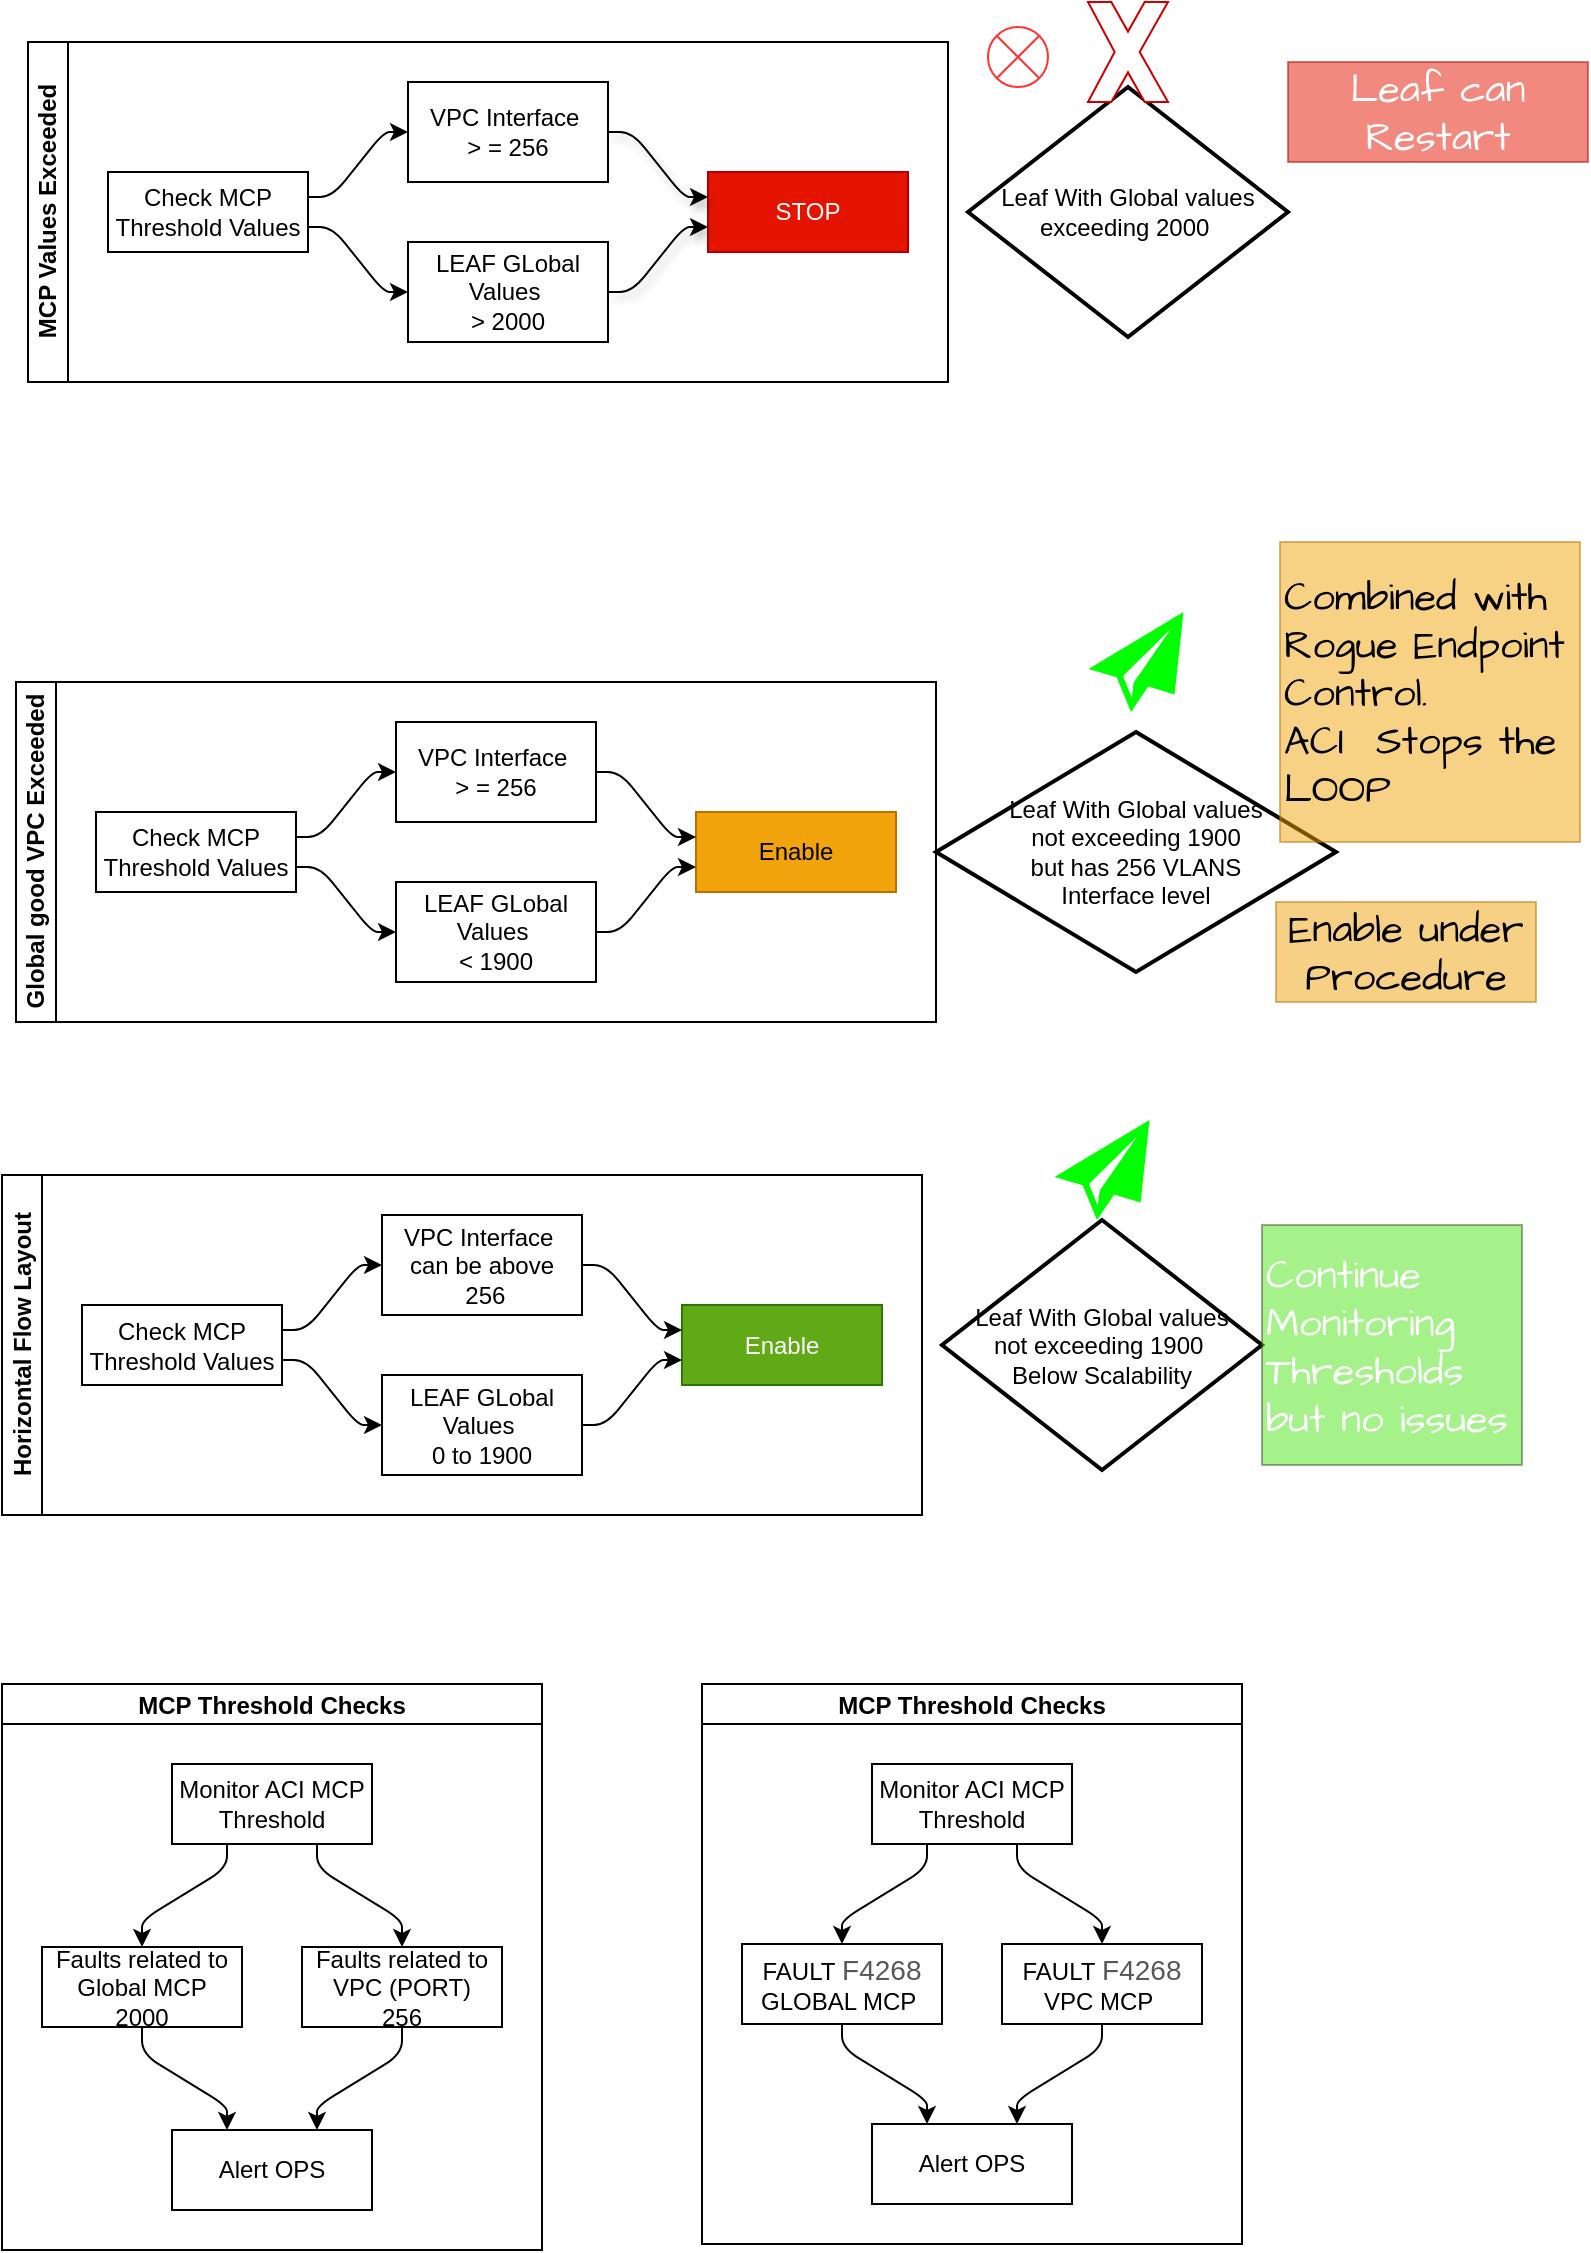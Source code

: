 <mxfile><diagram id="Rkp0qt3_4Z8iQXbZCkVF" name="Page-1"><mxGraphModel dx="1196" dy="450" grid="0" gridSize="10" guides="0" tooltips="1" connect="1" arrows="1" fold="1" page="1" pageScale="1" pageWidth="827" pageHeight="1169" math="0" shadow="0"><root><mxCell id="0"/><mxCell id="1" parent="0"/><mxCell id="2" value="MCP Values Exceeded" style="swimlane;html=1;startSize=20;horizontal=0;childLayout=flowLayout;flowOrientation=west;resizable=0;interRankCellSpacing=50;containerType=tree;fontSize=12;" parent="1" vertex="1"><mxGeometry x="40" y="40" width="460" height="170" as="geometry"/></mxCell><mxCell id="3" value="Check MCP Threshold Values" style="whiteSpace=wrap;html=1;" parent="2" vertex="1"><mxGeometry x="40" y="65" width="100" height="40" as="geometry"/></mxCell><mxCell id="4" value="VPC Interface&amp;nbsp;&lt;br&gt;&amp;gt; = 256" style="whiteSpace=wrap;html=1;" parent="2" vertex="1"><mxGeometry x="190" y="20" width="100" height="50" as="geometry"/></mxCell><mxCell id="5" value="" style="html=1;rounded=1;curved=0;sourcePerimeterSpacing=0;targetPerimeterSpacing=0;startSize=6;endSize=6;noEdgeStyle=1;orthogonal=1;" parent="2" source="3" target="4" edge="1"><mxGeometry relative="1" as="geometry"><Array as="points"><mxPoint x="152" y="77.5"/><mxPoint x="178" y="45"/></Array></mxGeometry></mxCell><mxCell id="6" value="LEAF GLobal Values&amp;nbsp;&lt;br&gt;&amp;gt; 2000" style="whiteSpace=wrap;html=1;" parent="2" vertex="1"><mxGeometry x="190" y="100" width="100" height="50" as="geometry"/></mxCell><mxCell id="7" value="" style="html=1;rounded=1;curved=0;sourcePerimeterSpacing=0;targetPerimeterSpacing=0;startSize=6;endSize=6;noEdgeStyle=1;orthogonal=1;" parent="2" source="3" target="6" edge="1"><mxGeometry relative="1" as="geometry"><Array as="points"><mxPoint x="152" y="92.5"/><mxPoint x="178" y="125"/></Array></mxGeometry></mxCell><mxCell id="8" value="STOP" style="whiteSpace=wrap;html=1;fillColor=#e51400;fontColor=#ffffff;strokeColor=#B20000;" parent="2" vertex="1"><mxGeometry x="340" y="65" width="100" height="40" as="geometry"/></mxCell><mxCell id="9" value="" style="html=1;rounded=1;curved=0;sourcePerimeterSpacing=0;targetPerimeterSpacing=0;startSize=6;endSize=6;noEdgeStyle=1;orthogonal=1;flowAnimation=0;shadow=1;" parent="2" source="4" target="8" edge="1"><mxGeometry relative="1" as="geometry"><Array as="points"><mxPoint x="302" y="45"/><mxPoint x="328" y="77.5"/></Array></mxGeometry></mxCell><mxCell id="10" value="" style="html=1;rounded=1;curved=0;sourcePerimeterSpacing=0;targetPerimeterSpacing=0;startSize=6;endSize=6;noEdgeStyle=1;orthogonal=1;flowAnimation=0;shadow=1;" parent="2" source="6" target="8" edge="1"><mxGeometry relative="1" as="geometry"><Array as="points"><mxPoint x="302" y="125"/><mxPoint x="328" y="92.5"/></Array></mxGeometry></mxCell><mxCell id="11" value="MCP Threshold Checks" style="swimlane;startSize=20;horizontal=1;childLayout=flowLayout;flowOrientation=north;resizable=0;interRankCellSpacing=50;containerType=tree;fontSize=12;" parent="1" vertex="1"><mxGeometry x="27" y="861" width="270" height="283" as="geometry"/></mxCell><mxCell id="12" value="Monitor ACI MCP Threshold" style="whiteSpace=wrap;html=1;" parent="11" vertex="1"><mxGeometry x="85" y="40" width="100" height="40" as="geometry"/></mxCell><mxCell id="13" value="Faults related to Global MCP&lt;br&gt;2000" style="whiteSpace=wrap;html=1;" parent="11" vertex="1"><mxGeometry x="20" y="131.5" width="100" height="40" as="geometry"/></mxCell><mxCell id="14" value="" style="html=1;rounded=1;curved=0;sourcePerimeterSpacing=0;targetPerimeterSpacing=0;startSize=6;endSize=6;noEdgeStyle=1;orthogonal=1;" parent="11" source="12" target="13" edge="1"><mxGeometry relative="1" as="geometry"><Array as="points"><mxPoint x="112.5" y="92"/><mxPoint x="70" y="118"/></Array></mxGeometry></mxCell><mxCell id="15" value="Faults related to VPC (PORT)&lt;br&gt;256" style="whiteSpace=wrap;html=1;" parent="11" vertex="1"><mxGeometry x="150" y="131.5" width="100" height="40" as="geometry"/></mxCell><mxCell id="16" value="" style="html=1;rounded=1;curved=0;sourcePerimeterSpacing=0;targetPerimeterSpacing=0;startSize=6;endSize=6;noEdgeStyle=1;orthogonal=1;" parent="11" source="12" target="15" edge="1"><mxGeometry relative="1" as="geometry"><Array as="points"><mxPoint x="157.5" y="92"/><mxPoint x="200" y="118"/></Array></mxGeometry></mxCell><mxCell id="17" value="Alert OPS" style="whiteSpace=wrap;html=1;" parent="11" vertex="1"><mxGeometry x="85" y="223" width="100" height="40" as="geometry"/></mxCell><mxCell id="18" value="" style="html=1;rounded=1;curved=0;sourcePerimeterSpacing=0;targetPerimeterSpacing=0;startSize=6;endSize=6;noEdgeStyle=1;orthogonal=1;" parent="11" source="13" target="17" edge="1"><mxGeometry relative="1" as="geometry"><Array as="points"><mxPoint x="70" y="185"/><mxPoint x="112.5" y="211"/></Array></mxGeometry></mxCell><mxCell id="19" value="" style="html=1;rounded=1;curved=0;sourcePerimeterSpacing=0;targetPerimeterSpacing=0;startSize=6;endSize=6;noEdgeStyle=1;orthogonal=1;" parent="11" source="15" target="17" edge="1"><mxGeometry relative="1" as="geometry"><Array as="points"><mxPoint x="200" y="185"/><mxPoint x="157.5" y="211"/></Array></mxGeometry></mxCell><mxCell id="21" value="" style="shape=sumEllipse;perimeter=ellipsePerimeter;whiteSpace=wrap;html=1;backgroundOutline=1;strokeColor=#FF3333;" parent="1" vertex="1"><mxGeometry x="520" y="32.5" width="30" height="30" as="geometry"/></mxCell><mxCell id="23" value="Leaf With Global values exceeding 2000&amp;nbsp;" style="strokeWidth=2;html=1;shape=mxgraph.flowchart.decision;whiteSpace=wrap;" parent="1" vertex="1"><mxGeometry x="510" y="62.5" width="160" height="125" as="geometry"/></mxCell><mxCell id="24" value="Global good VPC Exceeded" style="swimlane;html=1;startSize=20;horizontal=0;childLayout=flowLayout;flowOrientation=west;resizable=0;interRankCellSpacing=50;containerType=tree;fontSize=12;" parent="1" vertex="1"><mxGeometry x="34" y="360" width="460" height="170" as="geometry"/></mxCell><mxCell id="25" value="Check MCP Threshold Values" style="whiteSpace=wrap;html=1;" parent="24" vertex="1"><mxGeometry x="40" y="65" width="100" height="40" as="geometry"/></mxCell><mxCell id="26" value="VPC Interface&amp;nbsp;&lt;br&gt;&amp;gt; = 256" style="whiteSpace=wrap;html=1;" parent="24" vertex="1"><mxGeometry x="190" y="20" width="100" height="50" as="geometry"/></mxCell><mxCell id="27" value="" style="html=1;rounded=1;curved=0;sourcePerimeterSpacing=0;targetPerimeterSpacing=0;startSize=6;endSize=6;noEdgeStyle=1;orthogonal=1;" parent="24" source="25" target="26" edge="1"><mxGeometry relative="1" as="geometry"><Array as="points"><mxPoint x="152" y="77.5"/><mxPoint x="178" y="45"/></Array></mxGeometry></mxCell><mxCell id="28" value="LEAF GLobal Values&amp;nbsp;&lt;br&gt;&amp;lt; 1900" style="whiteSpace=wrap;html=1;" parent="24" vertex="1"><mxGeometry x="190" y="100" width="100" height="50" as="geometry"/></mxCell><mxCell id="29" value="" style="html=1;rounded=1;curved=0;sourcePerimeterSpacing=0;targetPerimeterSpacing=0;startSize=6;endSize=6;noEdgeStyle=1;orthogonal=1;" parent="24" source="25" target="28" edge="1"><mxGeometry relative="1" as="geometry"><Array as="points"><mxPoint x="152" y="92.5"/><mxPoint x="178" y="125"/></Array></mxGeometry></mxCell><mxCell id="30" value="Enable" style="whiteSpace=wrap;html=1;fillColor=#f0a30a;fontColor=#000000;strokeColor=#BD7000;" parent="24" vertex="1"><mxGeometry x="340" y="65" width="100" height="40" as="geometry"/></mxCell><mxCell id="31" value="" style="html=1;rounded=1;curved=0;sourcePerimeterSpacing=0;targetPerimeterSpacing=0;startSize=6;endSize=6;noEdgeStyle=1;orthogonal=1;" parent="24" source="26" target="30" edge="1"><mxGeometry relative="1" as="geometry"><Array as="points"><mxPoint x="302" y="45"/><mxPoint x="328" y="77.5"/></Array></mxGeometry></mxCell><mxCell id="32" value="" style="html=1;rounded=1;curved=0;sourcePerimeterSpacing=0;targetPerimeterSpacing=0;startSize=6;endSize=6;noEdgeStyle=1;orthogonal=1;" parent="24" source="28" target="30" edge="1"><mxGeometry relative="1" as="geometry"><Array as="points"><mxPoint x="302" y="125"/><mxPoint x="328" y="92.5"/></Array></mxGeometry></mxCell><mxCell id="33" value="Leaf With Global values &lt;br&gt;not exceeding 1900&lt;br&gt;but has 256 VLANS&lt;br&gt;Interface level" style="strokeWidth=2;html=1;shape=mxgraph.flowchart.decision;whiteSpace=wrap;" parent="1" vertex="1"><mxGeometry x="494" y="385" width="200" height="120" as="geometry"/></mxCell><mxCell id="34" value="" style="verticalLabelPosition=bottom;verticalAlign=top;html=1;shape=mxgraph.basic.x;strokeColor=#CC0000;" parent="1" vertex="1"><mxGeometry x="570" y="20" width="40" height="50" as="geometry"/></mxCell><mxCell id="35" value="" style="verticalLabelPosition=bottom;sketch=0;html=1;fillColor=#00FF00;strokeColor=none;verticalAlign=top;pointerEvents=1;align=center;shape=mxgraph.cisco_safe.people_places_things_icons.icon11;" parent="1" vertex="1"><mxGeometry x="570.25" y="325" width="47.5" height="50" as="geometry"/></mxCell><mxCell id="36" value="Horizontal Flow Layout" style="swimlane;html=1;startSize=20;horizontal=0;childLayout=flowLayout;flowOrientation=west;resizable=0;interRankCellSpacing=50;containerType=tree;fontSize=12;" parent="1" vertex="1"><mxGeometry x="27" y="606.5" width="460" height="170" as="geometry"/></mxCell><mxCell id="37" value="Check MCP Threshold Values" style="whiteSpace=wrap;html=1;" parent="36" vertex="1"><mxGeometry x="40" y="65" width="100" height="40" as="geometry"/></mxCell><mxCell id="38" value="VPC Interface&amp;nbsp;&lt;br&gt;can be above&lt;br&gt;&amp;nbsp;256" style="whiteSpace=wrap;html=1;" parent="36" vertex="1"><mxGeometry x="190" y="20" width="100" height="50" as="geometry"/></mxCell><mxCell id="39" value="" style="html=1;rounded=1;curved=0;sourcePerimeterSpacing=0;targetPerimeterSpacing=0;startSize=6;endSize=6;noEdgeStyle=1;orthogonal=1;" parent="36" source="37" target="38" edge="1"><mxGeometry relative="1" as="geometry"><Array as="points"><mxPoint x="152" y="77.5"/><mxPoint x="178" y="45"/></Array></mxGeometry></mxCell><mxCell id="40" value="LEAF GLobal Values&amp;nbsp;&lt;br&gt;0 to 1900" style="whiteSpace=wrap;html=1;" parent="36" vertex="1"><mxGeometry x="190" y="100" width="100" height="50" as="geometry"/></mxCell><mxCell id="41" value="" style="html=1;rounded=1;curved=0;sourcePerimeterSpacing=0;targetPerimeterSpacing=0;startSize=6;endSize=6;noEdgeStyle=1;orthogonal=1;" parent="36" source="37" target="40" edge="1"><mxGeometry relative="1" as="geometry"><Array as="points"><mxPoint x="152" y="92.5"/><mxPoint x="178" y="125"/></Array></mxGeometry></mxCell><mxCell id="42" value="Enable" style="whiteSpace=wrap;html=1;fillColor=#60a917;fontColor=#ffffff;strokeColor=#2D7600;" parent="36" vertex="1"><mxGeometry x="340" y="65" width="100" height="40" as="geometry"/></mxCell><mxCell id="43" value="" style="html=1;rounded=1;curved=0;sourcePerimeterSpacing=0;targetPerimeterSpacing=0;startSize=6;endSize=6;noEdgeStyle=1;orthogonal=1;" parent="36" source="38" target="42" edge="1"><mxGeometry relative="1" as="geometry"><Array as="points"><mxPoint x="302" y="45"/><mxPoint x="328" y="77.5"/></Array></mxGeometry></mxCell><mxCell id="44" value="" style="html=1;rounded=1;curved=0;sourcePerimeterSpacing=0;targetPerimeterSpacing=0;startSize=6;endSize=6;noEdgeStyle=1;orthogonal=1;" parent="36" source="40" target="42" edge="1"><mxGeometry relative="1" as="geometry"><Array as="points"><mxPoint x="302" y="125"/><mxPoint x="328" y="92.5"/></Array></mxGeometry></mxCell><mxCell id="45" value="Leaf With Global values &lt;br&gt;not exceeding 1900&amp;nbsp;&lt;br&gt;Below Scalability" style="strokeWidth=2;html=1;shape=mxgraph.flowchart.decision;whiteSpace=wrap;" parent="1" vertex="1"><mxGeometry x="497" y="629" width="160" height="125" as="geometry"/></mxCell><mxCell id="46" value="" style="verticalLabelPosition=bottom;sketch=0;html=1;fillColor=#00FF00;strokeColor=none;verticalAlign=top;pointerEvents=1;align=center;shape=mxgraph.cisco_safe.people_places_things_icons.icon11;" parent="1" vertex="1"><mxGeometry x="553.25" y="579" width="47.5" height="50" as="geometry"/></mxCell><mxCell id="76" value="Enable under Procedure" style="text;strokeColor=#BD7000;align=center;fillColor=#EDA10A;html=1;verticalAlign=middle;whiteSpace=wrap;rounded=0;sketch=0;hachureGap=4;jiggle=2;curveFitting=1;fontFamily=Architects Daughter;fontSource=https%3A%2F%2Ffonts.googleapis.com%2Fcss%3Ffamily%3DArchitects%2BDaughter;fontSize=20;fontColor=#000000;opacity=50;" parent="1" vertex="1"><mxGeometry x="664" y="470" width="130" height="50" as="geometry"/></mxCell><mxCell id="ddLN-JUWqXe3oH10qKY--76" value="MCP Threshold Checks" style="swimlane;startSize=20;horizontal=1;childLayout=flowLayout;flowOrientation=north;resizable=0;interRankCellSpacing=50;containerType=tree;fontSize=12;" parent="1" vertex="1"><mxGeometry x="377" y="861" width="270" height="280" as="geometry"/></mxCell><mxCell id="ddLN-JUWqXe3oH10qKY--77" value="Monitor ACI MCP Threshold" style="whiteSpace=wrap;html=1;" parent="ddLN-JUWqXe3oH10qKY--76" vertex="1"><mxGeometry x="85" y="40" width="100" height="40" as="geometry"/></mxCell><mxCell id="ddLN-JUWqXe3oH10qKY--78" value="FAULT&amp;nbsp;&lt;span style=&quot;color: rgb(88, 88, 91); font-family: CiscoSans, Arial, sans-serif; font-size: 14px; text-align: start; background-color: rgb(255, 255, 255);&quot;&gt;F4268&lt;/span&gt;&lt;br&gt;GLOBAL MCP&amp;nbsp;" style="whiteSpace=wrap;html=1;" parent="ddLN-JUWqXe3oH10qKY--76" vertex="1"><mxGeometry x="20" y="130" width="100" height="40" as="geometry"/></mxCell><mxCell id="ddLN-JUWqXe3oH10qKY--79" value="" style="html=1;rounded=1;curved=0;sourcePerimeterSpacing=0;targetPerimeterSpacing=0;startSize=6;endSize=6;noEdgeStyle=1;orthogonal=1;" parent="ddLN-JUWqXe3oH10qKY--76" source="ddLN-JUWqXe3oH10qKY--77" target="ddLN-JUWqXe3oH10qKY--78" edge="1"><mxGeometry relative="1" as="geometry"><Array as="points"><mxPoint x="112.5" y="92"/><mxPoint x="70" y="118"/></Array></mxGeometry></mxCell><mxCell id="ddLN-JUWqXe3oH10qKY--80" value="FAULT&amp;nbsp;&lt;span style=&quot;color: rgb(88, 88, 91); font-family: CiscoSans, Arial, sans-serif; font-size: 14px; text-align: start; background-color: rgb(255, 255, 255);&quot;&gt;F4268&lt;/span&gt;&lt;br style=&quot;border-color: var(--border-color);&quot;&gt;VPC MCP&amp;nbsp;" style="whiteSpace=wrap;html=1;" parent="ddLN-JUWqXe3oH10qKY--76" vertex="1"><mxGeometry x="150" y="130" width="100" height="40" as="geometry"/></mxCell><mxCell id="ddLN-JUWqXe3oH10qKY--81" value="" style="html=1;rounded=1;curved=0;sourcePerimeterSpacing=0;targetPerimeterSpacing=0;startSize=6;endSize=6;noEdgeStyle=1;orthogonal=1;" parent="ddLN-JUWqXe3oH10qKY--76" source="ddLN-JUWqXe3oH10qKY--77" target="ddLN-JUWqXe3oH10qKY--80" edge="1"><mxGeometry relative="1" as="geometry"><Array as="points"><mxPoint x="157.5" y="92"/><mxPoint x="200" y="118"/></Array></mxGeometry></mxCell><mxCell id="ddLN-JUWqXe3oH10qKY--82" value="Alert OPS" style="whiteSpace=wrap;html=1;" parent="ddLN-JUWqXe3oH10qKY--76" vertex="1"><mxGeometry x="85" y="220" width="100" height="40" as="geometry"/></mxCell><mxCell id="ddLN-JUWqXe3oH10qKY--83" value="" style="html=1;rounded=1;curved=0;sourcePerimeterSpacing=0;targetPerimeterSpacing=0;startSize=6;endSize=6;noEdgeStyle=1;orthogonal=1;" parent="ddLN-JUWqXe3oH10qKY--76" source="ddLN-JUWqXe3oH10qKY--78" target="ddLN-JUWqXe3oH10qKY--82" edge="1"><mxGeometry relative="1" as="geometry"><Array as="points"><mxPoint x="70" y="182"/><mxPoint x="112.5" y="208"/></Array></mxGeometry></mxCell><mxCell id="ddLN-JUWqXe3oH10qKY--84" value="" style="html=1;rounded=1;curved=0;sourcePerimeterSpacing=0;targetPerimeterSpacing=0;startSize=6;endSize=6;noEdgeStyle=1;orthogonal=1;" parent="ddLN-JUWqXe3oH10qKY--76" source="ddLN-JUWqXe3oH10qKY--80" target="ddLN-JUWqXe3oH10qKY--82" edge="1"><mxGeometry relative="1" as="geometry"><Array as="points"><mxPoint x="200" y="182"/><mxPoint x="157.5" y="208"/></Array></mxGeometry></mxCell><mxCell id="ddLN-JUWqXe3oH10qKY--85" value="Leaf can Restart" style="text;strokeColor=#B20000;align=center;fillColor=#e51400;html=1;verticalAlign=middle;whiteSpace=wrap;rounded=0;shadow=0;sketch=0;hachureGap=4;jiggle=2;curveFitting=1;fontFamily=Architects Daughter;fontSource=https%3A%2F%2Ffonts.googleapis.com%2Fcss%3Ffamily%3DArchitects%2BDaughter;fontSize=20;fontColor=#ffffff;opacity=50;" parent="1" vertex="1"><mxGeometry x="670" y="50" width="150" height="50" as="geometry"/></mxCell><mxCell id="ddLN-JUWqXe3oH10qKY--86" value="Combined with Rogue Endpoint Control.&lt;br&gt;ACI&amp;nbsp; Stops the LOOP&amp;nbsp;&amp;nbsp;" style="text;strokeColor=#BD7000;align=left;fillColor=#f0a30a;html=1;verticalAlign=middle;whiteSpace=wrap;rounded=0;shadow=0;sketch=0;hachureGap=4;jiggle=2;curveFitting=1;fontFamily=Architects Daughter;fontSource=https%3A%2F%2Ffonts.googleapis.com%2Fcss%3Ffamily%3DArchitects%2BDaughter;fontSize=20;fontColor=#000000;opacity=50;fixDash=0;treeFolding=0;" parent="1" vertex="1"><mxGeometry x="666" y="290" width="150" height="150" as="geometry"/></mxCell><mxCell id="ddLN-JUWqXe3oH10qKY--87" value="Continue Monitoring Thresholds but no issues" style="text;strokeColor=#3A5431;align=left;fillColor=#4de619;html=1;verticalAlign=middle;whiteSpace=wrap;rounded=0;shadow=0;sketch=0;hachureGap=4;jiggle=2;curveFitting=1;fontFamily=Architects Daughter;fontSource=https%3A%2F%2Ffonts.googleapis.com%2Fcss%3Ffamily%3DArchitects%2BDaughter;fontSize=20;fontColor=#ffffff;opacity=50;labelBackgroundColor=none;metaEdit=0;" parent="1" vertex="1"><mxGeometry x="657" y="631.5" width="130" height="120" as="geometry"/></mxCell></root></mxGraphModel></diagram><diagram name="Copy of Page-1" id="qFIBa793NgGUiuVf8uDi"><mxGraphModel dx="1168" dy="705" grid="0" gridSize="10" guides="1" tooltips="1" connect="1" arrows="1" fold="1" page="1" pageScale="1" pageWidth="827" pageHeight="1169" math="0" shadow="0"><root><mxCell id="A6FvFluugF8piQzUV_nY-0"/><mxCell id="A6FvFluugF8piQzUV_nY-1" parent="A6FvFluugF8piQzUV_nY-0"/><mxCell id="A6FvFluugF8piQzUV_nY-11" value="MCP Threshold Checks" style="swimlane;startSize=20;horizontal=1;childLayout=flowLayout;flowOrientation=north;resizable=0;interRankCellSpacing=50;containerType=tree;fontSize=12;" vertex="1" parent="A6FvFluugF8piQzUV_nY-1"><mxGeometry x="40" y="350" width="270" height="280" as="geometry"/></mxCell><mxCell id="A6FvFluugF8piQzUV_nY-12" value="Monitor ACI MCP Threshold" style="whiteSpace=wrap;html=1;" vertex="1" parent="A6FvFluugF8piQzUV_nY-11"><mxGeometry x="85" y="40" width="100" height="40" as="geometry"/></mxCell><mxCell id="A6FvFluugF8piQzUV_nY-13" value="Faults related to Global MCP" style="whiteSpace=wrap;html=1;" vertex="1" parent="A6FvFluugF8piQzUV_nY-11"><mxGeometry x="20" y="130" width="100" height="40" as="geometry"/></mxCell><mxCell id="A6FvFluugF8piQzUV_nY-14" value="" style="html=1;rounded=1;curved=0;sourcePerimeterSpacing=0;targetPerimeterSpacing=0;startSize=6;endSize=6;noEdgeStyle=1;orthogonal=1;" edge="1" parent="A6FvFluugF8piQzUV_nY-11" source="A6FvFluugF8piQzUV_nY-12" target="A6FvFluugF8piQzUV_nY-13"><mxGeometry relative="1" as="geometry"><Array as="points"><mxPoint x="112.5" y="92"/><mxPoint x="70" y="118"/></Array></mxGeometry></mxCell><mxCell id="A6FvFluugF8piQzUV_nY-15" value="Faults related to VPC (PORT)" style="whiteSpace=wrap;html=1;" vertex="1" parent="A6FvFluugF8piQzUV_nY-11"><mxGeometry x="150" y="130" width="100" height="40" as="geometry"/></mxCell><mxCell id="A6FvFluugF8piQzUV_nY-16" value="" style="html=1;rounded=1;curved=0;sourcePerimeterSpacing=0;targetPerimeterSpacing=0;startSize=6;endSize=6;noEdgeStyle=1;orthogonal=1;" edge="1" parent="A6FvFluugF8piQzUV_nY-11" source="A6FvFluugF8piQzUV_nY-12" target="A6FvFluugF8piQzUV_nY-15"><mxGeometry relative="1" as="geometry"><Array as="points"><mxPoint x="157.5" y="92"/><mxPoint x="200" y="118"/></Array></mxGeometry></mxCell><mxCell id="A6FvFluugF8piQzUV_nY-17" value="Alert OPS" style="whiteSpace=wrap;html=1;" vertex="1" parent="A6FvFluugF8piQzUV_nY-11"><mxGeometry x="85" y="220" width="100" height="40" as="geometry"/></mxCell><mxCell id="A6FvFluugF8piQzUV_nY-18" value="" style="html=1;rounded=1;curved=0;sourcePerimeterSpacing=0;targetPerimeterSpacing=0;startSize=6;endSize=6;noEdgeStyle=1;orthogonal=1;" edge="1" parent="A6FvFluugF8piQzUV_nY-11" source="A6FvFluugF8piQzUV_nY-13" target="A6FvFluugF8piQzUV_nY-17"><mxGeometry relative="1" as="geometry"><Array as="points"><mxPoint x="70" y="182"/><mxPoint x="112.5" y="208"/></Array></mxGeometry></mxCell><mxCell id="A6FvFluugF8piQzUV_nY-19" value="" style="html=1;rounded=1;curved=0;sourcePerimeterSpacing=0;targetPerimeterSpacing=0;startSize=6;endSize=6;noEdgeStyle=1;orthogonal=1;" edge="1" parent="A6FvFluugF8piQzUV_nY-11" source="A6FvFluugF8piQzUV_nY-15" target="A6FvFluugF8piQzUV_nY-17"><mxGeometry relative="1" as="geometry"><Array as="points"><mxPoint x="200" y="182"/><mxPoint x="157.5" y="208"/></Array></mxGeometry></mxCell><mxCell id="A6FvFluugF8piQzUV_nY-45" style="edgeStyle=none;shape=link;html=1;entryX=0.55;entryY=0.457;entryDx=0;entryDy=0;entryPerimeter=0;strokeColor=#CC0000;flowAnimation=1;" edge="1" parent="A6FvFluugF8piQzUV_nY-1" target="A6FvFluugF8piQzUV_nY-56"><mxGeometry relative="1" as="geometry"><mxPoint x="397.5" y="170" as="sourcePoint"/></mxGeometry></mxCell><mxCell id="A6FvFluugF8piQzUV_nY-46" value="" style="sketch=0;points=[[0.015,0.015,0],[0.985,0.015,0],[0.985,0.985,0],[0.015,0.985,0],[0.25,0,0],[0.5,0,0],[0.75,0,0],[1,0.25,0],[1,0.5,0],[1,0.75,0],[0.75,1,0],[0.5,1,0],[0.25,1,0],[0,0.75,0],[0,0.5,0],[0,0.25,0]];verticalLabelPosition=bottom;html=1;verticalAlign=top;aspect=fixed;align=center;pointerEvents=1;shape=mxgraph.cisco19.rect;prIcon=nexus_9300;fillColor=#FAFAFA;strokeColor=#005073;" vertex="1" parent="A6FvFluugF8piQzUV_nY-1"><mxGeometry x="367" y="120" width="50" height="50" as="geometry"/></mxCell><mxCell id="A6FvFluugF8piQzUV_nY-47" style="edgeStyle=none;shape=link;html=1;exitX=0.5;exitY=1;exitDx=0;exitDy=0;exitPerimeter=0;entryX=0.545;entryY=0.267;entryDx=0;entryDy=0;entryPerimeter=0;orthogonalLoop=0;snapToPoint=1;flowAnimation=1;strokeColor=#3333FF;" edge="1" parent="A6FvFluugF8piQzUV_nY-1" source="A6FvFluugF8piQzUV_nY-48"><mxGeometry relative="1" as="geometry"><mxPoint x="396.095" y="244.005" as="targetPoint"/></mxGeometry></mxCell><mxCell id="A6FvFluugF8piQzUV_nY-48" value="" style="sketch=0;points=[[0.015,0.015,0],[0.985,0.015,0],[0.985,0.985,0],[0.015,0.985,0],[0.25,0,0],[0.5,0,0],[0.75,0,0],[1,0.25,0],[1,0.5,0],[1,0.75,0],[0.75,1,0],[0.5,1,0],[0.25,1,0],[0,0.75,0],[0,0.5,0],[0,0.25,0]];verticalLabelPosition=bottom;html=1;verticalAlign=top;aspect=fixed;align=center;pointerEvents=1;shape=mxgraph.cisco19.rect;prIcon=nexus_9300;fillColor=#FAFAFA;strokeColor=#005073;" vertex="1" parent="A6FvFluugF8piQzUV_nY-1"><mxGeometry x="588" y="117.5" width="50" height="50" as="geometry"/></mxCell><mxCell id="A6FvFluugF8piQzUV_nY-49" value="" style="edgeStyle=none;shape=link;html=1;flowAnimation=1;fillColor=#0050ef;strokeColor=#001DBC;" edge="1" parent="A6FvFluugF8piQzUV_nY-1" source="A6FvFluugF8piQzUV_nY-50"><mxGeometry relative="1" as="geometry"><mxPoint x="392" y="255" as="targetPoint"/></mxGeometry></mxCell><mxCell id="A6FvFluugF8piQzUV_nY-50" value="" style="sketch=0;points=[[0.015,0.015,0],[0.985,0.015,0],[0.985,0.985,0],[0.015,0.985,0],[0.25,0,0],[0.5,0,0],[0.75,0,0],[1,0.25,0],[1,0.5,0],[1,0.75,0],[0.75,1,0],[0.5,1,0],[0.25,1,0],[0,0.75,0],[0,0.5,0],[0,0.25,0]];verticalLabelPosition=bottom;html=1;verticalAlign=top;aspect=fixed;align=center;pointerEvents=1;shape=mxgraph.cisco19.rect;prIcon=ucs_5108_blade_chassis;fillColor=#FAFAFA;strokeColor=#005073;" vertex="1" parent="A6FvFluugF8piQzUV_nY-1"><mxGeometry x="360" y="330" width="64" height="50" as="geometry"/></mxCell><mxCell id="A6FvFluugF8piQzUV_nY-51" value="" style="sketch=0;points=[[0.015,0.015,0],[0.985,0.015,0],[0.985,0.985,0],[0.015,0.985,0],[0.25,0,0],[0.5,0,0],[0.75,0,0],[1,0.25,0],[1,0.5,0],[1,0.75,0],[0.75,1,0],[0.5,1,0],[0.25,1,0],[0,0.75,0],[0,0.5,0],[0,0.25,0]];verticalLabelPosition=bottom;html=1;verticalAlign=top;aspect=fixed;align=center;pointerEvents=1;shape=mxgraph.cisco19.rect;prIcon=ucs_5108_blade_chassis;fillColor=#FAFAFA;strokeColor=#005073;" vertex="1" parent="A6FvFluugF8piQzUV_nY-1"><mxGeometry x="581" y="330" width="64" height="50" as="geometry"/></mxCell><mxCell id="A6FvFluugF8piQzUV_nY-52" value="" style="edgeStyle=none;shape=link;html=1;flowAnimation=1;strokeColor=#0000FF;" edge="1" parent="A6FvFluugF8piQzUV_nY-1" target="A6FvFluugF8piQzUV_nY-46"><mxGeometry relative="1" as="geometry"><mxPoint x="392" y="240" as="sourcePoint"/></mxGeometry></mxCell><mxCell id="A6FvFluugF8piQzUV_nY-53" value="" style="shape=mxgraph.rack.cisco.cisco_ucs_6248up_fabric_interconnect;html=1;labelPosition=right;align=left;spacingLeft=15;dashed=0;shadow=0;fillColor=#ffffff;strokeColor=#FF3333;" vertex="1" parent="A6FvFluugF8piQzUV_nY-1"><mxGeometry x="376.5" y="237.5" width="91" height="15" as="geometry"/></mxCell><mxCell id="A6FvFluugF8piQzUV_nY-54" value="" style="edgeStyle=none;shape=link;html=1;flowAnimation=1;fillColor=#d80073;strokeColor=#CC0000;" edge="1" parent="A6FvFluugF8piQzUV_nY-1" source="A6FvFluugF8piQzUV_nY-56" target="A6FvFluugF8piQzUV_nY-51"><mxGeometry relative="1" as="geometry"/></mxCell><mxCell id="A6FvFluugF8piQzUV_nY-55" value="" style="edgeStyle=none;shape=link;html=1;strokeColor=#FF0000;flowAnimation=1;" edge="1" parent="A6FvFluugF8piQzUV_nY-1" source="A6FvFluugF8piQzUV_nY-56" target="A6FvFluugF8piQzUV_nY-48"><mxGeometry relative="1" as="geometry"/></mxCell><mxCell id="A6FvFluugF8piQzUV_nY-56" value="" style="shape=mxgraph.rack.cisco.cisco_ucs_6248up_fabric_interconnect;html=1;labelPosition=right;align=left;spacingLeft=15;dashed=0;shadow=0;fillColor=#ffffff;strokeColor=#FF3333;" vertex="1" parent="A6FvFluugF8piQzUV_nY-1"><mxGeometry x="567.5" y="237.5" width="91" height="15" as="geometry"/></mxCell><mxCell id="A6FvFluugF8piQzUV_nY-57" value="" style="endArrow=none;html=1;entryX=0.023;entryY=0.781;entryDx=0;entryDy=0;entryPerimeter=0;exitX=0.869;exitY=0.614;exitDx=0;exitDy=0;exitPerimeter=0;" edge="1" parent="A6FvFluugF8piQzUV_nY-1"><mxGeometry width="50" height="50" relative="1" as="geometry"><mxPoint x="425.579" y="249.21" as="sourcePoint"/><mxPoint x="569.593" y="249.215" as="targetPoint"/></mxGeometry></mxCell><mxCell id="A6FvFluugF8piQzUV_nY-58" value="" style="ellipse;whiteSpace=wrap;html=1;rounded=1;hachureGap=4;fontFamily=Architects Daughter;fontSource=https%3A%2F%2Ffonts.googleapis.com%2Fcss%3Ffamily%3DArchitects%2BDaughter;fontSize=20;fillColor=#dd3159;fontColor=#ffffff;strokeColor=#FF0000;gradientColor=default;gradientDirection=radial;opacity=50;" vertex="1" parent="A6FvFluugF8piQzUV_nY-1"><mxGeometry x="546.5" y="208.75" width="80" height="20" as="geometry"/></mxCell><mxCell id="A6FvFluugF8piQzUV_nY-59" value="Gobal Switch Lev&lt;b&gt;el 2000&amp;nbsp;&lt;/b&gt;&lt;br&gt;Virtual Ports to support MCP" style="text;strokeColor=none;align=left;fillColor=none;html=1;verticalAlign=middle;whiteSpace=wrap;rounded=0;sketch=0;hachureGap=4;jiggle=2;curveFitting=1;fontFamily=Architects Daughter;fontSource=https%3A%2F%2Ffonts.googleapis.com%2Fcss%3Ffamily%3DArchitects%2BDaughter;fontSize=20;opacity=50;fontColor=#FF3333;" vertex="1" parent="A6FvFluugF8piQzUV_nY-1"><mxGeometry x="390" y="40" width="320" height="60" as="geometry"/></mxCell><mxCell id="A6FvFluugF8piQzUV_nY-60" value="Port Interface&amp;nbsp; Lev&lt;b&gt;el 256&lt;/b&gt;&lt;br&gt;Virtual Ports to support MCP" style="text;align=left;html=1;verticalAlign=middle;whiteSpace=wrap;rounded=0;sketch=0;hachureGap=4;jiggle=2;curveFitting=1;fontFamily=Architects Daughter;fontSource=https%3A%2F%2Ffonts.googleapis.com%2Fcss%3Ffamily%3DArchitects%2BDaughter;fontSize=20;opacity=50;fontColor=#28cb25;fillColor=none;strokeColor=none;" vertex="1" parent="A6FvFluugF8piQzUV_nY-1"><mxGeometry x="626.5" y="137.5" width="193.5" height="100" as="geometry"/></mxCell><mxCell id="A6FvFluugF8piQzUV_nY-62" value="" style="ellipse;whiteSpace=wrap;html=1;rounded=1;sketch=0;hachureGap=4;jiggle=2;curveFitting=1;strokeColor=#001DBC;fontFamily=Architects Daughter;fontSource=https%3A%2F%2Ffonts.googleapis.com%2Fcss%3Ffamily%3DArchitects%2BDaughter;fontSize=20;fontColor=#ffffff;gradientDirection=radial;opacity=50;fillColor=#0000FF;" vertex="1" parent="A6FvFluugF8piQzUV_nY-1"><mxGeometry x="376.5" y="220" width="80" height="17.5" as="geometry"/></mxCell><mxCell id="A6FvFluugF8piQzUV_nY-63" value="MCP Threshold Checks" style="swimlane;startSize=20;horizontal=1;childLayout=flowLayout;flowOrientation=north;resizable=0;interRankCellSpacing=50;containerType=tree;fontSize=12;" vertex="1" parent="A6FvFluugF8piQzUV_nY-1"><mxGeometry x="40" y="40" width="270" height="282" as="geometry"/></mxCell><mxCell id="A6FvFluugF8piQzUV_nY-64" value="Monitor ACI MCP Threshold" style="whiteSpace=wrap;html=1;" vertex="1" parent="A6FvFluugF8piQzUV_nY-63"><mxGeometry x="85" y="40" width="100" height="40" as="geometry"/></mxCell><mxCell id="A6FvFluugF8piQzUV_nY-65" value="Faults related to Global MCP" style="whiteSpace=wrap;html=1;" vertex="1" parent="A6FvFluugF8piQzUV_nY-63"><mxGeometry x="20" y="130" width="100" height="40" as="geometry"/></mxCell><mxCell id="A6FvFluugF8piQzUV_nY-66" value="" style="html=1;rounded=1;curved=0;sourcePerimeterSpacing=0;targetPerimeterSpacing=0;startSize=6;endSize=6;noEdgeStyle=1;orthogonal=1;" edge="1" parent="A6FvFluugF8piQzUV_nY-63" source="A6FvFluugF8piQzUV_nY-64" target="A6FvFluugF8piQzUV_nY-65"><mxGeometry relative="1" as="geometry"><Array as="points"><mxPoint x="112.5" y="92"/><mxPoint x="70" y="118"/></Array></mxGeometry></mxCell><mxCell id="A6FvFluugF8piQzUV_nY-67" value="Faults related to VPC (PORT)" style="whiteSpace=wrap;html=1;" vertex="1" parent="A6FvFluugF8piQzUV_nY-63"><mxGeometry x="150" y="130" width="100" height="40" as="geometry"/></mxCell><mxCell id="A6FvFluugF8piQzUV_nY-68" value="" style="html=1;rounded=1;curved=0;sourcePerimeterSpacing=0;targetPerimeterSpacing=0;startSize=6;endSize=6;noEdgeStyle=1;orthogonal=1;" edge="1" parent="A6FvFluugF8piQzUV_nY-63" source="A6FvFluugF8piQzUV_nY-64" target="A6FvFluugF8piQzUV_nY-67"><mxGeometry relative="1" as="geometry"><Array as="points"><mxPoint x="157.5" y="92"/><mxPoint x="200" y="118"/></Array></mxGeometry></mxCell><mxCell id="A6FvFluugF8piQzUV_nY-69" value="If this happens on the same switch Alert OPS" style="whiteSpace=wrap;html=1;fillColor=#e51400;fontColor=#ffffff;strokeColor=#B20000;" vertex="1" parent="A6FvFluugF8piQzUV_nY-63"><mxGeometry x="85" y="221.5" width="100" height="40" as="geometry"/></mxCell><mxCell id="A6FvFluugF8piQzUV_nY-70" value="" style="html=1;rounded=1;curved=0;sourcePerimeterSpacing=0;targetPerimeterSpacing=0;startSize=6;endSize=6;noEdgeStyle=1;orthogonal=1;" edge="1" parent="A6FvFluugF8piQzUV_nY-63" source="A6FvFluugF8piQzUV_nY-65" target="A6FvFluugF8piQzUV_nY-69"><mxGeometry relative="1" as="geometry"><Array as="points"><mxPoint x="70" y="182"/><mxPoint x="112.5" y="208"/></Array></mxGeometry></mxCell><mxCell id="A6FvFluugF8piQzUV_nY-71" value="" style="html=1;rounded=1;curved=0;sourcePerimeterSpacing=0;targetPerimeterSpacing=0;startSize=6;endSize=6;noEdgeStyle=1;orthogonal=1;" edge="1" parent="A6FvFluugF8piQzUV_nY-63" source="A6FvFluugF8piQzUV_nY-67" target="A6FvFluugF8piQzUV_nY-69"><mxGeometry relative="1" as="geometry"><Array as="points"><mxPoint x="200" y="182"/><mxPoint x="157.5" y="208"/></Array></mxGeometry></mxCell></root></mxGraphModel></diagram><diagram id="sKb9rbmfq6LHb67Mh0h1" name="Page-3"><mxGraphModel dx="1168" dy="705" grid="0" gridSize="10" guides="1" tooltips="1" connect="1" arrows="1" fold="1" page="1" pageScale="1" pageWidth="827" pageHeight="1169" math="0" shadow="0"><root><mxCell id="0"/><mxCell id="1" parent="0"/><mxCell id="miKpUxi2t2_b0mNVWvzj-1" style="edgeStyle=none;shape=link;html=1;entryX=0.55;entryY=0.457;entryDx=0;entryDy=0;entryPerimeter=0;strokeColor=#CC0000;flowAnimation=1;" edge="1" parent="1" target="miKpUxi2t2_b0mNVWvzj-11"><mxGeometry relative="1" as="geometry"><mxPoint x="77.5" y="160" as="sourcePoint"/></mxGeometry></mxCell><mxCell id="miKpUxi2t2_b0mNVWvzj-2" value="" style="points=[[0.015,0.015,0],[0.985,0.015,0],[0.985,0.985,0],[0.015,0.985,0],[0.25,0,0],[0.5,0,0],[0.75,0,0],[1,0.25,0],[1,0.5,0],[1,0.75,0],[0.75,1,0],[0.5,1,0],[0.25,1,0],[0,0.75,0],[0,0.5,0],[0,0.25,0]];verticalLabelPosition=bottom;html=1;verticalAlign=top;aspect=fixed;align=center;pointerEvents=1;shape=mxgraph.cisco19.rect;prIcon=nexus_9300;fillColor=#FAFAFA;strokeColor=#005073;" vertex="1" parent="1"><mxGeometry x="47" y="110" width="50" height="50" as="geometry"/></mxCell><mxCell id="miKpUxi2t2_b0mNVWvzj-3" style="edgeStyle=none;shape=link;html=1;exitX=0.5;exitY=1;exitDx=0;exitDy=0;exitPerimeter=0;entryX=0.545;entryY=0.267;entryDx=0;entryDy=0;entryPerimeter=0;orthogonalLoop=0;snapToPoint=1;flowAnimation=1;strokeColor=#3333FF;" edge="1" parent="1" source="miKpUxi2t2_b0mNVWvzj-4"><mxGeometry relative="1" as="geometry"><mxPoint x="76.095" y="234.005" as="targetPoint"/></mxGeometry></mxCell><mxCell id="miKpUxi2t2_b0mNVWvzj-4" value="" style="points=[[0.015,0.015,0],[0.985,0.015,0],[0.985,0.985,0],[0.015,0.985,0],[0.25,0,0],[0.5,0,0],[0.75,0,0],[1,0.25,0],[1,0.5,0],[1,0.75,0],[0.75,1,0],[0.5,1,0],[0.25,1,0],[0,0.75,0],[0,0.5,0],[0,0.25,0]];verticalLabelPosition=bottom;html=1;verticalAlign=top;aspect=fixed;align=center;pointerEvents=1;shape=mxgraph.cisco19.rect;prIcon=nexus_9300;fillColor=#FAFAFA;strokeColor=#005073;" vertex="1" parent="1"><mxGeometry x="268" y="107.5" width="50" height="50" as="geometry"/></mxCell><mxCell id="miKpUxi2t2_b0mNVWvzj-5" value="" style="edgeStyle=none;shape=link;html=1;flowAnimation=1;fillColor=#0050ef;strokeColor=#001DBC;" edge="1" parent="1" source="miKpUxi2t2_b0mNVWvzj-6"><mxGeometry relative="1" as="geometry"><mxPoint x="72" y="245" as="targetPoint"/></mxGeometry></mxCell><mxCell id="miKpUxi2t2_b0mNVWvzj-6" value="" style="points=[[0.015,0.015,0],[0.985,0.015,0],[0.985,0.985,0],[0.015,0.985,0],[0.25,0,0],[0.5,0,0],[0.75,0,0],[1,0.25,0],[1,0.5,0],[1,0.75,0],[0.75,1,0],[0.5,1,0],[0.25,1,0],[0,0.75,0],[0,0.5,0],[0,0.25,0]];verticalLabelPosition=bottom;html=1;verticalAlign=top;aspect=fixed;align=center;pointerEvents=1;shape=mxgraph.cisco19.rect;prIcon=ucs_5108_blade_chassis;fillColor=#FAFAFA;strokeColor=#005073;" vertex="1" parent="1"><mxGeometry x="40" y="320" width="64" height="50" as="geometry"/></mxCell><mxCell id="miKpUxi2t2_b0mNVWvzj-7" value="" style="points=[[0.015,0.015,0],[0.985,0.015,0],[0.985,0.985,0],[0.015,0.985,0],[0.25,0,0],[0.5,0,0],[0.75,0,0],[1,0.25,0],[1,0.5,0],[1,0.75,0],[0.75,1,0],[0.5,1,0],[0.25,1,0],[0,0.75,0],[0,0.5,0],[0,0.25,0]];verticalLabelPosition=bottom;html=1;verticalAlign=top;aspect=fixed;align=center;pointerEvents=1;shape=mxgraph.cisco19.rect;prIcon=ucs_5108_blade_chassis;fillColor=#FAFAFA;strokeColor=#005073;" vertex="1" parent="1"><mxGeometry x="255.75" y="320" width="64" height="50" as="geometry"/></mxCell><mxCell id="miKpUxi2t2_b0mNVWvzj-8" value="" style="edgeStyle=none;shape=link;html=1;flowAnimation=1;strokeColor=#0000FF;" edge="1" parent="1" target="miKpUxi2t2_b0mNVWvzj-2"><mxGeometry relative="1" as="geometry"><mxPoint x="72" y="230" as="sourcePoint"/></mxGeometry></mxCell><mxCell id="miKpUxi2t2_b0mNVWvzj-9" value="" style="edgeStyle=none;shape=link;html=1;flowAnimation=1;fillColor=#d80073;strokeColor=#CC0000;" edge="1" parent="1" source="miKpUxi2t2_b0mNVWvzj-11" target="miKpUxi2t2_b0mNVWvzj-7"><mxGeometry relative="1" as="geometry"/></mxCell><mxCell id="miKpUxi2t2_b0mNVWvzj-10" value="" style="edgeStyle=none;shape=link;html=1;strokeColor=#FF0000;flowAnimation=1;" edge="1" parent="1" source="miKpUxi2t2_b0mNVWvzj-11" target="miKpUxi2t2_b0mNVWvzj-4"><mxGeometry relative="1" as="geometry"/></mxCell><mxCell id="miKpUxi2t2_b0mNVWvzj-11" value="" style="shape=mxgraph.rack.cisco.cisco_ucs_6248up_fabric_interconnect;html=1;labelPosition=right;align=left;spacingLeft=15;dashed=0;shadow=0;fillColor=#ffffff;strokeColor=#FF3333;" vertex="1" parent="1"><mxGeometry x="247.5" y="227.5" width="91" height="15" as="geometry"/></mxCell><mxCell id="miKpUxi2t2_b0mNVWvzj-12" value="" style="endArrow=none;html=1;shape=link;entryX=0.023;entryY=0.781;entryDx=0;entryDy=0;entryPerimeter=0;exitX=0.869;exitY=0.614;exitDx=0;exitDy=0;exitPerimeter=0;" edge="1" parent="1"><mxGeometry width="50" height="50" relative="1" as="geometry"><mxPoint x="105.579" y="239.21" as="sourcePoint"/><mxPoint x="249.593" y="239.215" as="targetPoint"/><Array as="points"><mxPoint x="176.5" y="238.75"/></Array></mxGeometry></mxCell><mxCell id="miKpUxi2t2_b0mNVWvzj-13" value="" style="ellipse;whiteSpace=wrap;html=1;rounded=1;hachureGap=4;fontFamily=Architects Daughter;fontSource=https%3A%2F%2Ffonts.googleapis.com%2Fcss%3Ffamily%3DArchitects%2BDaughter;fontSize=20;fillColor=#dd3159;fontColor=#ffffff;strokeColor=#FF0000;gradientColor=default;gradientDirection=radial;opacity=50;" vertex="1" parent="1"><mxGeometry x="226.5" y="208.75" width="80" height="20" as="geometry"/></mxCell><mxCell id="miKpUxi2t2_b0mNVWvzj-14" value="Gobal Switch Lev&lt;b&gt;el 2000&amp;nbsp;&lt;/b&gt;&lt;br&gt;Virtual Ports to support MCP" style="text;strokeColor=none;align=left;fillColor=none;html=1;verticalAlign=middle;whiteSpace=wrap;rounded=0;hachureGap=4;fontFamily=Architects Daughter;fontSource=https%3A%2F%2Ffonts.googleapis.com%2Fcss%3Ffamily%3DArchitects%2BDaughter;fontSize=20;opacity=50;fontColor=#FF3333;" vertex="1" parent="1"><mxGeometry x="319.75" y="90" width="290.25" height="60" as="geometry"/></mxCell><mxCell id="miKpUxi2t2_b0mNVWvzj-15" value="Port Interface&amp;nbsp; Lev&lt;b&gt;el 256&lt;/b&gt;&lt;br&gt;Virtual Ports to support MCP" style="text;align=left;html=1;verticalAlign=middle;whiteSpace=wrap;rounded=0;hachureGap=4;fontFamily=Architects Daughter;fontSource=https%3A%2F%2Ffonts.googleapis.com%2Fcss%3Ffamily%3DArchitects%2BDaughter;fontSize=20;opacity=50;fontColor=#28cb25;" vertex="1" parent="1"><mxGeometry x="311.5" y="157.5" width="288.5" height="60" as="geometry"/></mxCell><mxCell id="miKpUxi2t2_b0mNVWvzj-16" value="" style="ellipse;whiteSpace=wrap;html=1;rounded=1;hachureGap=4;strokeColor=#001DBC;fontFamily=Architects Daughter;fontSource=https%3A%2F%2Ffonts.googleapis.com%2Fcss%3Ffamily%3DArchitects%2BDaughter;fontSize=20;fontColor=#ffffff;gradientDirection=radial;opacity=50;fillColor=#0000FF;" vertex="1" parent="1"><mxGeometry x="56.5" y="210" width="80" height="17.5" as="geometry"/></mxCell><mxCell id="miKpUxi2t2_b0mNVWvzj-17" value="MCP Threshold Checks" style="swimlane;startSize=20;horizontal=1;childLayout=flowLayout;flowOrientation=north;resizable=0;interRankCellSpacing=50;containerType=tree;fontSize=12;" vertex="1" parent="1"><mxGeometry x="41.5" y="440" width="270" height="282" as="geometry"/></mxCell><mxCell id="miKpUxi2t2_b0mNVWvzj-18" value="Monitor ACI MCP Threshold" style="whiteSpace=wrap;html=1;" vertex="1" parent="miKpUxi2t2_b0mNVWvzj-17"><mxGeometry x="85" y="40" width="100" height="40" as="geometry"/></mxCell><mxCell id="miKpUxi2t2_b0mNVWvzj-19" value="Faults related to Global MCP" style="whiteSpace=wrap;html=1;" vertex="1" parent="miKpUxi2t2_b0mNVWvzj-17"><mxGeometry x="20" y="130" width="100" height="40" as="geometry"/></mxCell><mxCell id="miKpUxi2t2_b0mNVWvzj-20" value="" style="html=1;rounded=1;curved=0;sourcePerimeterSpacing=0;targetPerimeterSpacing=0;startSize=6;endSize=6;noEdgeStyle=1;orthogonal=1;" edge="1" parent="miKpUxi2t2_b0mNVWvzj-17" source="miKpUxi2t2_b0mNVWvzj-18" target="miKpUxi2t2_b0mNVWvzj-19"><mxGeometry relative="1" as="geometry"><Array as="points"><mxPoint x="112.5" y="92"/><mxPoint x="70" y="118"/></Array></mxGeometry></mxCell><mxCell id="miKpUxi2t2_b0mNVWvzj-21" value="Faults related to VPC (PORT)" style="whiteSpace=wrap;html=1;" vertex="1" parent="miKpUxi2t2_b0mNVWvzj-17"><mxGeometry x="150" y="130" width="100" height="40" as="geometry"/></mxCell><mxCell id="miKpUxi2t2_b0mNVWvzj-22" value="" style="html=1;rounded=1;curved=0;sourcePerimeterSpacing=0;targetPerimeterSpacing=0;startSize=6;endSize=6;noEdgeStyle=1;orthogonal=1;" edge="1" parent="miKpUxi2t2_b0mNVWvzj-17" source="miKpUxi2t2_b0mNVWvzj-18" target="miKpUxi2t2_b0mNVWvzj-21"><mxGeometry relative="1" as="geometry"><Array as="points"><mxPoint x="157.5" y="92"/><mxPoint x="200" y="118"/></Array></mxGeometry></mxCell><mxCell id="miKpUxi2t2_b0mNVWvzj-23" value="If this happens on the same switch Alert OPS" style="whiteSpace=wrap;html=1;fillColor=#e51400;fontColor=#ffffff;strokeColor=#B20000;" vertex="1" parent="miKpUxi2t2_b0mNVWvzj-17"><mxGeometry x="85" y="221.5" width="100" height="40" as="geometry"/></mxCell><mxCell id="miKpUxi2t2_b0mNVWvzj-24" value="" style="html=1;rounded=1;curved=0;sourcePerimeterSpacing=0;targetPerimeterSpacing=0;startSize=6;endSize=6;noEdgeStyle=1;orthogonal=1;" edge="1" parent="miKpUxi2t2_b0mNVWvzj-17" source="miKpUxi2t2_b0mNVWvzj-19" target="miKpUxi2t2_b0mNVWvzj-23"><mxGeometry relative="1" as="geometry"><Array as="points"><mxPoint x="70" y="182"/><mxPoint x="112.5" y="208"/></Array></mxGeometry></mxCell><mxCell id="miKpUxi2t2_b0mNVWvzj-25" value="" style="html=1;rounded=1;curved=0;sourcePerimeterSpacing=0;targetPerimeterSpacing=0;startSize=6;endSize=6;noEdgeStyle=1;orthogonal=1;" edge="1" parent="miKpUxi2t2_b0mNVWvzj-17" source="miKpUxi2t2_b0mNVWvzj-21" target="miKpUxi2t2_b0mNVWvzj-23"><mxGeometry relative="1" as="geometry"><Array as="points"><mxPoint x="200" y="182"/><mxPoint x="157.5" y="208"/></Array></mxGeometry></mxCell><mxCell id="NsuxmxzEw1q0bu68w2ib-1" value="" style="shape=mxgraph.rack.cisco.cisco_ucs_6248up_fabric_interconnect;html=1;labelPosition=right;align=left;spacingLeft=15;dashed=0;shadow=0;fillColor=#ffffff;strokeColor=#FF3333;" vertex="1" parent="1"><mxGeometry x="13" y="227.5" width="91" height="15" as="geometry"/></mxCell></root></mxGraphModel></diagram><diagram id="UYDqMNh9ZLqr5XSlFfs6" name="Page-4"><mxGraphModel grid="1" page="1" gridSize="10" guides="1" tooltips="1" connect="1" arrows="1" fold="1" pageScale="1" pageWidth="827" pageHeight="1169" math="0" shadow="0"><root><mxCell id="0"/><mxCell id="1" parent="0"/></root></mxGraphModel></diagram></mxfile>